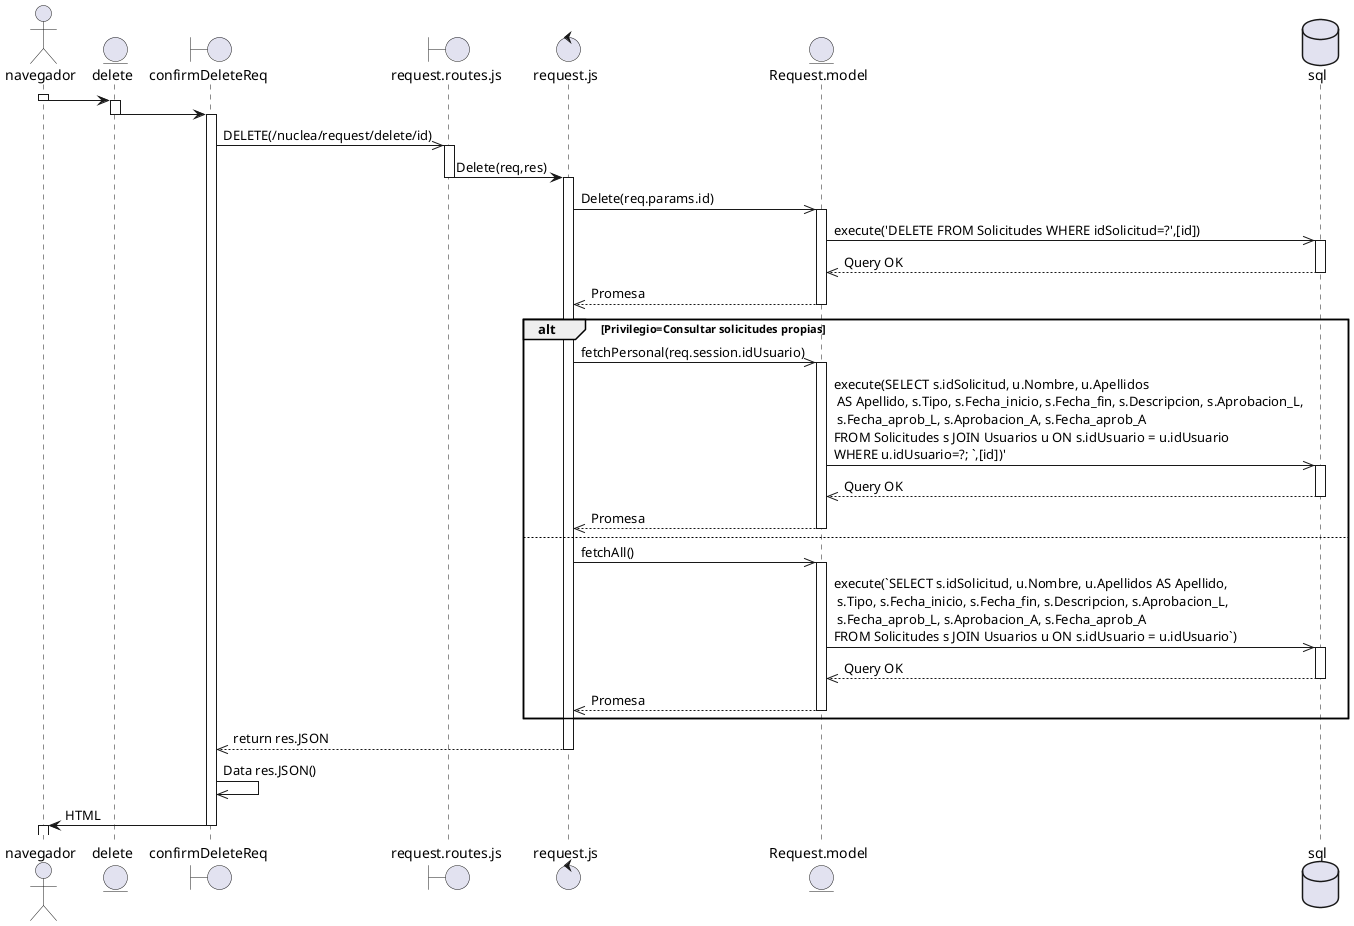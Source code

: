 @startuml
 actor navegador
 entity delete
 boundary confirmDeleteReq
 boundary request.routes.js
 control request.js
 entity Request.model
 database sql
 activate navegador
 navegador->delete
 deactivate navegador
 activate delete
 delete->confirmDeleteReq
 deactivate delete
 activate confirmDeleteReq
 confirmDeleteReq->>request.routes.js:DELETE(/nuclea/request/delete/id)
 activate request.routes.js
 request.routes.js->request.js:Delete(req,res)
 deactivate request.routes.js
 activate request.js
 request.js->>Request.model:Delete(req.params.id)
 activate Request.model
 Request.model->>sql:execute('DELETE FROM Solicitudes WHERE idSolicitud=?',[id])
 activate sql
 sql-->>Request.model:Query OK
 deactivate sql
 Request.model-->>request.js:Promesa
 deactivate Request.model
 alt Privilegio=Consultar solicitudes propias
 request.js->>Request.model: fetchPersonal(req.session.idUsuario)
     activate Request.model
     Request.model->>sql:execute(SELECT s.idSolicitud, u.Nombre, u.Apellidos \n AS Apellido, s.Tipo, s.Fecha_inicio, s.Fecha_fin, s.Descripcion, s.Aprobacion_L,\n s.Fecha_aprob_L, s.Aprobacion_A, s.Fecha_aprob_A \nFROM Solicitudes s JOIN Usuarios u ON s.idUsuario = u.idUsuario \nWHERE u.idUsuario=?; `,[id])'
     activate sql
     sql-->>Request.model:Query OK
     deactivate sql
     Request.model-->>request.js:Promesa
     deactivate Request.model
 else 
 request.js->>Request.model: fetchAll()
     activate Request.model
     Request.model->>sql:execute(`SELECT s.idSolicitud, u.Nombre, u.Apellidos AS Apellido,\n s.Tipo, s.Fecha_inicio, s.Fecha_fin, s.Descripcion, s.Aprobacion_L,\n s.Fecha_aprob_L, s.Aprobacion_A, s.Fecha_aprob_A \nFROM Solicitudes s JOIN Usuarios u ON s.idUsuario = u.idUsuario`)
     activate sql
     sql-->>Request.model:Query OK
     deactivate sql
     Request.model-->>request.js:Promesa
     deactivate Request.model
 end
 
 request.js-->>confirmDeleteReq:return res.JSON
 deactivate request.js
 confirmDeleteReq->>confirmDeleteReq:Data res.JSON()
 
 confirmDeleteReq->navegador:HTML
 deactivate confirmDeleteReq
 activate navegador
 deactivate navegador
 
 
 @enduml